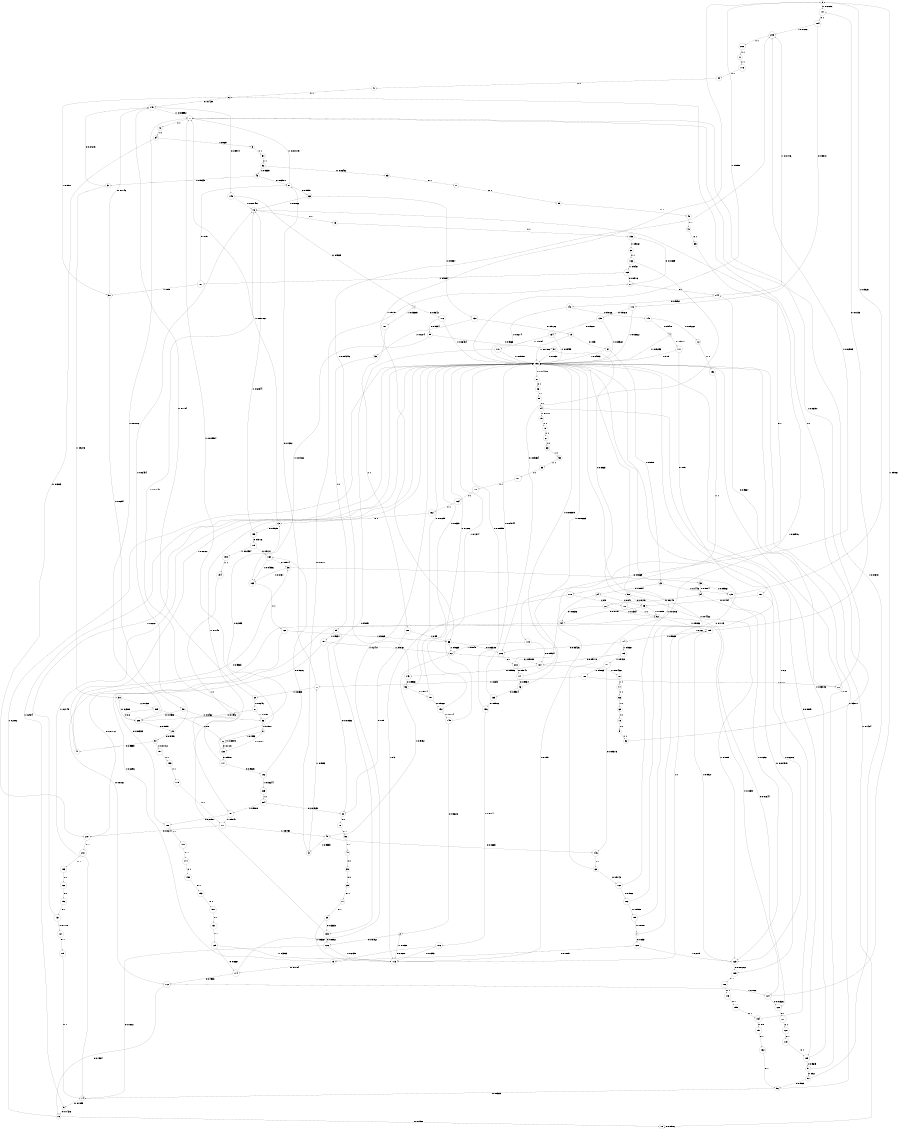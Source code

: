 digraph "ch4_face_source_L17" {
size = "6,8.5";
ratio = "fill";
node [shape = circle];
node [fontsize = 24];
edge [fontsize = 24];
0 -> 147 [label = "0: 0.02026  "];
0 -> 65 [label = "1: 0.9797   "];
1 -> 116 [label = "0: 0.9642   "];
1 -> 181 [label = "1: 0.03585  "];
2 -> 126 [label = "0: 0.8162   "];
2 -> 113 [label = "1: 0.1838   "];
3 -> 54 [label = "1: 1        "];
4 -> 111 [label = "0: 0.9071   "];
4 -> 196 [label = "1: 0.09293  "];
5 -> 32 [label = "1: 1        "];
6 -> 148 [label = "0: 0.1429   "];
6 -> 51 [label = "1: 0.8571   "];
7 -> 128 [label = "0: 0.833    "];
7 -> 196 [label = "1: 0.167    "];
8 -> 138 [label = "0: 0.2007   "];
8 -> 22 [label = "1: 0.7993   "];
9 -> 16 [label = "0: 0.7426   "];
9 -> 196 [label = "1: 0.2574   "];
10 -> 10 [label = "0: 0.8576   "];
10 -> 196 [label = "1: 0.1424   "];
11 -> 176 [label = "1: 1        "];
12 -> 192 [label = "1: 1        "];
13 -> 199 [label = "0: 0.9929   "];
13 -> 77 [label = "1: 0.007067  "];
14 -> 9 [label = "0: 0.7855   "];
14 -> 196 [label = "1: 0.2145   "];
15 -> 114 [label = "0: 0.7704   "];
15 -> 92 [label = "1: 0.2296   "];
16 -> 10 [label = "0: 0.7998   "];
16 -> 196 [label = "1: 0.2002   "];
17 -> 29 [label = "0: 1        "];
18 -> 5 [label = "1: 1        "];
19 -> 37 [label = "0: 0.93     "];
19 -> 196 [label = "1: 0.07002  "];
20 -> 148 [label = "0: 0.1754   "];
20 -> 27 [label = "1: 0.8246   "];
21 -> 81 [label = "0: 0.1367   "];
21 -> 20 [label = "1: 0.8633   "];
22 -> 138 [label = "0: 0.1421   "];
22 -> 22 [label = "1: 0.8579   "];
23 -> 24 [label = "0: 0.8554   "];
23 -> 129 [label = "1: 0.1446   "];
24 -> 95 [label = "0: 0.841    "];
24 -> 113 [label = "1: 0.159    "];
25 -> 17 [label = "0: 1        "];
26 -> 94 [label = "0: 0.8636   "];
26 -> 92 [label = "1: 0.1364   "];
27 -> 208 [label = "0: 0.1942   "];
27 -> 36 [label = "1: 0.8058   "];
28 -> 57 [label = "0: 0.9755   "];
28 -> 76 [label = "1: 0.02454  "];
29 -> 133 [label = "0: 0.3333   "];
29 -> 113 [label = "1: 0.6667   "];
30 -> 208 [label = "0: 0.2308   "];
30 -> 209 [label = "1: 0.7692   "];
31 -> 148 [label = "0: 0.07273  "];
31 -> 30 [label = "1: 0.9273   "];
32 -> 6 [label = "1: 1        "];
33 -> 34 [label = "0: 0.9004   "];
33 -> 129 [label = "1: 0.09962  "];
34 -> 26 [label = "0: 0.8748   "];
34 -> 123 [label = "1: 0.1252   "];
35 -> 118 [label = "0: 1        "];
36 -> 13 [label = "0: 0.2093   "];
36 -> 8 [label = "1: 0.7907   "];
37 -> 23 [label = "0: 0.9505   "];
37 -> 196 [label = "1: 0.04953  "];
38 -> 33 [label = "0: 0.9269   "];
38 -> 163 [label = "1: 0.0731   "];
39 -> 25 [label = "0: 1        "];
40 -> 35 [label = "0: 1        "];
41 -> 6 [label = "1: 1        "];
42 -> 80 [label = "0: 0.1017   "];
42 -> 21 [label = "1: 0.8983   "];
43 -> 81 [label = "0: 0.03571  "];
43 -> 31 [label = "1: 0.9643   "];
44 -> 41 [label = "1: 1        "];
45 -> 146 [label = "0: 0.0665   "];
45 -> 42 [label = "1: 0.9335   "];
46 -> 135 [label = "0: 0.9934   "];
46 -> 196 [label = "1: 0.006623  "];
47 -> 38 [label = "0: 0.9383   "];
47 -> 196 [label = "1: 0.06167  "];
48 -> 39 [label = "0: 1        "];
49 -> 40 [label = "0: 1        "];
50 -> 208 [label = "0: 0.1538   "];
50 -> 36 [label = "1: 0.8462   "];
51 -> 148 [label = "0: 0.1746   "];
51 -> 50 [label = "1: 0.8254   "];
52 -> 83 [label = "0: 0.06452  "];
52 -> 43 [label = "1: 0.9355   "];
53 -> 171 [label = "1: 1        "];
54 -> 52 [label = "1: 1        "];
55 -> 53 [label = "1: 1        "];
56 -> 157 [label = "0: 0.9874   "];
56 -> 196 [label = "1: 0.01255  "];
57 -> 47 [label = "0: 0.9559   "];
57 -> 197 [label = "1: 0.04412  "];
58 -> 48 [label = "0: 1        "];
59 -> 49 [label = "0: 1        "];
60 -> 166 [label = "1: 1        "];
61 -> 187 [label = "0: 0.05082  "];
61 -> 45 [label = "1: 0.9492   "];
62 -> 18 [label = "1: 1        "];
63 -> 55 [label = "1: 1        "];
64 -> 207 [label = "0: 0.0303   "];
64 -> 3 [label = "1: 0.9697   "];
65 -> 206 [label = "0: 0.03315  "];
65 -> 61 [label = "1: 0.9669   "];
66 -> 62 [label = "1: 1        "];
67 -> 63 [label = "1: 1        "];
68 -> 182 [label = "0: 0.9742   "];
68 -> 76 [label = "1: 0.02576  "];
69 -> 130 [label = "0: 0.9834   "];
69 -> 76 [label = "1: 0.0166   "];
70 -> 58 [label = "0: 1        "];
71 -> 59 [label = "0: 1        "];
72 -> 64 [label = "1: 1        "];
73 -> 195 [label = "1: 1        "];
74 -> 66 [label = "1: 1        "];
75 -> 67 [label = "1: 1        "];
76 -> 73 [label = "1: 1        "];
77 -> 72 [label = "1: 1        "];
78 -> 74 [label = "1: 1        "];
79 -> 75 [label = "1: 1        "];
80 -> 144 [label = "0: 1        "];
81 -> 69 [label = "0: 0.9959   "];
81 -> 77 [label = "1: 0.004149  "];
82 -> 70 [label = "0: 1        "];
83 -> 71 [label = "0: 1        "];
84 -> 109 [label = "0: 0.8889   "];
84 -> 79 [label = "1: 0.1111   "];
85 -> 84 [label = "0: 1        "];
86 -> 85 [label = "0: 1        "];
87 -> 86 [label = "0: 1        "];
88 -> 144 [label = "0: 0.9681   "];
88 -> 77 [label = "1: 0.03191  "];
89 -> 82 [label = "0: 0.07692  "];
89 -> 190 [label = "1: 0.9231   "];
90 -> 96 [label = "0: 0.9565   "];
90 -> 77 [label = "1: 0.04348  "];
91 -> 90 [label = "0: 0.92     "];
91 -> 196 [label = "1: 0.08     "];
92 -> 122 [label = "0: 0.01644  "];
92 -> 105 [label = "1: 0.9836   "];
93 -> 89 [label = "1: 1        "];
94 -> 112 [label = "0: 0.8161   "];
94 -> 124 [label = "1: 0.1839   "];
95 -> 94 [label = "0: 0.8115   "];
95 -> 92 [label = "1: 0.1885   "];
96 -> 14 [label = "0: 0.6923   "];
96 -> 196 [label = "1: 0.3077   "];
97 -> 98 [label = "0: 0.8963   "];
97 -> 196 [label = "1: 0.1037   "];
98 -> 95 [label = "0: 0.8191   "];
98 -> 123 [label = "1: 0.1809   "];
99 -> 97 [label = "0: 0.9268   "];
99 -> 163 [label = "1: 0.07322  "];
100 -> 88 [label = "0: 0.111    "];
100 -> 21 [label = "1: 0.889    "];
101 -> 146 [label = "0: 0.09373  "];
101 -> 100 [label = "1: 0.9063   "];
102 -> 169 [label = "0: 0.9676   "];
102 -> 205 [label = "1: 0.03244  "];
103 -> 187 [label = "0: 0.05778  "];
103 -> 101 [label = "1: 0.9422   "];
104 -> 206 [label = "0: 0.03426  "];
104 -> 103 [label = "1: 0.9657   "];
105 -> 147 [label = "0: 0.0135   "];
105 -> 104 [label = "1: 0.9865   "];
106 -> 15 [label = "0: 0.8607   "];
106 -> 113 [label = "1: 0.1393   "];
107 -> 95 [label = "0: 0.7794   "];
107 -> 123 [label = "1: 0.2206   "];
108 -> 92 [label = "1: 1        "];
109 -> 91 [label = "0: 0.9615   "];
109 -> 196 [label = "1: 0.03846  "];
110 -> 133 [label = "0: 0.9091   "];
110 -> 196 [label = "1: 0.09091  "];
111 -> 107 [label = "0: 0.85     "];
111 -> 196 [label = "1: 0.15     "];
112 -> 16 [label = "0: 0.7934   "];
112 -> 124 [label = "1: 0.2066   "];
113 -> 105 [label = "1: 1        "];
114 -> 112 [label = "0: 0.7583   "];
114 -> 196 [label = "1: 0.2417   "];
115 -> 14 [label = "0: 1        "];
116 -> 99 [label = "0: 0.9354   "];
116 -> 196 [label = "1: 0.06464  "];
117 -> 102 [label = "0: 0.9825   "];
117 -> 76 [label = "1: 0.01748  "];
118 -> 108 [label = "0: 0.5      "];
118 -> 113 [label = "1: 0.5      "];
119 -> 109 [label = "0: 1        "];
120 -> 119 [label = "0: 1        "];
121 -> 120 [label = "0: 1        "];
122 -> 121 [label = "0: 1        "];
123 -> 189 [label = "0: 0.007282  "];
123 -> 105 [label = "1: 0.9927   "];
124 -> 122 [label = "0: 0.01326  "];
124 -> 0 [label = "1: 0.9867   "];
125 -> 114 [label = "0: 0.6667   "];
125 -> 113 [label = "1: 0.3333   "];
126 -> 14 [label = "0: 0.7861   "];
126 -> 113 [label = "1: 0.2139   "];
127 -> 115 [label = "0: 1        "];
128 -> 15 [label = "0: 0.7885   "];
128 -> 123 [label = "1: 0.2115   "];
129 -> 189 [label = "0: 0.007519  "];
129 -> 0 [label = "1: 0.9925   "];
130 -> 19 [label = "0: 0.9726   "];
130 -> 93 [label = "1: 0.0274   "];
131 -> 125 [label = "0: 1        "];
132 -> 96 [label = "0: 1        "];
133 -> 126 [label = "0: 0.8852   "];
133 -> 196 [label = "1: 0.1148   "];
134 -> 110 [label = "0: 0.9054   "];
134 -> 196 [label = "1: 0.09459  "];
135 -> 136 [label = "0: 0.9516   "];
135 -> 196 [label = "1: 0.04844  "];
136 -> 106 [label = "0: 0.9104   "];
136 -> 196 [label = "1: 0.08955  "];
137 -> 127 [label = "0: 0.7778   "];
137 -> 196 [label = "1: 0.2222   "];
138 -> 117 [label = "0: 0.9901   "];
138 -> 77 [label = "1: 0.009904  "];
139 -> 134 [label = "0: 0.9608   "];
139 -> 196 [label = "1: 0.03922  "];
140 -> 4 [label = "0: 0.9478   "];
140 -> 12 [label = "1: 0.05222  "];
141 -> 46 [label = "0: 0.9934   "];
141 -> 196 [label = "1: 0.006579  "];
142 -> 140 [label = "0: 0.9726   "];
142 -> 196 [label = "1: 0.0274   "];
143 -> 56 [label = "0: 0.9958   "];
143 -> 203 [label = "1: 0.004246  "];
144 -> 142 [label = "0: 0.9852   "];
144 -> 203 [label = "1: 0.01476  "];
145 -> 1 [label = "0: 0.9925   "];
145 -> 76 [label = "1: 0.007491  "];
146 -> 68 [label = "0: 1        "];
147 -> 184 [label = "0: 1        "];
148 -> 145 [label = "0: 0.9944   "];
148 -> 77 [label = "1: 0.005592  "];
149 -> 2 [label = "0: 0.8626   "];
149 -> 196 [label = "1: 0.1374   "];
150 -> 131 [label = "0: 1        "];
151 -> 132 [label = "0: 1        "];
152 -> 149 [label = "0: 0.8714   "];
152 -> 196 [label = "1: 0.1286   "];
153 -> 150 [label = "0: 1        "];
154 -> 151 [label = "0: 0.8      "];
154 -> 196 [label = "1: 0.2      "];
155 -> 7 [label = "0: 0.8887   "];
155 -> 196 [label = "1: 0.1113   "];
156 -> 137 [label = "0: 1        "];
157 -> 152 [label = "0: 0.9661   "];
157 -> 196 [label = "1: 0.0339   "];
158 -> 153 [label = "0: 1        "];
159 -> 154 [label = "0: 1        "];
160 -> 207 [label = "0: 0.01712  "];
160 -> 65 [label = "1: 0.9829   "];
161 -> 81 [label = "0: 0.15     "];
161 -> 51 [label = "1: 0.85     "];
162 -> 13 [label = "0: 1        "];
163 -> 160 [label = "1: 1        "];
164 -> 162 [label = "1: 1        "];
165 -> 80 [label = "0: 0.0916   "];
165 -> 161 [label = "1: 0.9084   "];
166 -> 206 [label = "0: 0.05634  "];
166 -> 165 [label = "1: 0.9437   "];
167 -> 155 [label = "0: 0.9558   "];
167 -> 196 [label = "1: 0.04422  "];
168 -> 156 [label = "0: 1        "];
169 -> 38 [label = "0: 0.9514   "];
169 -> 163 [label = "1: 0.04856  "];
170 -> 164 [label = "1: 1        "];
171 -> 170 [label = "1: 1        "];
172 -> 139 [label = "0: 0.9618   "];
172 -> 196 [label = "1: 0.03822  "];
173 -> 159 [label = "0: 1        "];
174 -> 158 [label = "0: 1        "];
175 -> 169 [label = "0: 0.9707   "];
175 -> 198 [label = "1: 0.02934  "];
176 -> 44 [label = "1: 1        "];
177 -> 207 [label = "0: 0.0241   "];
177 -> 45 [label = "1: 0.9759   "];
178 -> 187 [label = "0: 0.09524  "];
178 -> 61 [label = "1: 0.9048   "];
179 -> 177 [label = "1: 1        "];
180 -> 82 [label = "0: 0.05     "];
180 -> 65 [label = "1: 0.95     "];
181 -> 180 [label = "1: 1        "];
182 -> 167 [label = "0: 0.9868   "];
182 -> 196 [label = "1: 0.01316  "];
183 -> 168 [label = "0: 1        "];
184 -> 172 [label = "0: 0.9872   "];
184 -> 203 [label = "1: 0.01282  "];
185 -> 174 [label = "0: 1        "];
186 -> 173 [label = "0: 1        "];
187 -> 143 [label = "0: 0.9956   "];
187 -> 78 [label = "1: 0.004367  "];
188 -> 185 [label = "0: 1        "];
189 -> 186 [label = "0: 1        "];
190 -> 188 [label = "0: 0.08333  "];
190 -> 61 [label = "1: 0.9167   "];
191 -> 188 [label = "0: 0.01587  "];
191 -> 177 [label = "1: 0.9841   "];
192 -> 178 [label = "1: 1        "];
193 -> 179 [label = "1: 1        "];
194 -> 191 [label = "1: 1        "];
195 -> 80 [label = "0: 0.01389  "];
195 -> 60 [label = "1: 0.9861   "];
196 -> 87 [label = "0: 0.004198  "];
196 -> 0 [label = "1: 0.9958   "];
197 -> 193 [label = "1: 1        "];
198 -> 194 [label = "1: 1        "];
199 -> 175 [label = "0: 0.9716   "];
199 -> 76 [label = "1: 0.02844  "];
200 -> 141 [label = "0: 0.9741   "];
200 -> 203 [label = "1: 0.02589  "];
201 -> 183 [label = "0: 1        "];
202 -> 11 [label = "1: 1        "];
203 -> 202 [label = "1: 1        "];
204 -> 82 [label = "0: 0.01923  "];
204 -> 191 [label = "1: 0.9808   "];
205 -> 204 [label = "1: 1        "];
206 -> 200 [label = "0: 1        "];
207 -> 201 [label = "0: 1        "];
208 -> 28 [label = "0: 0.9899   "];
208 -> 77 [label = "1: 0.01012  "];
209 -> 208 [label = "0: 0.2      "];
209 -> 22 [label = "1: 0.8      "];
}
